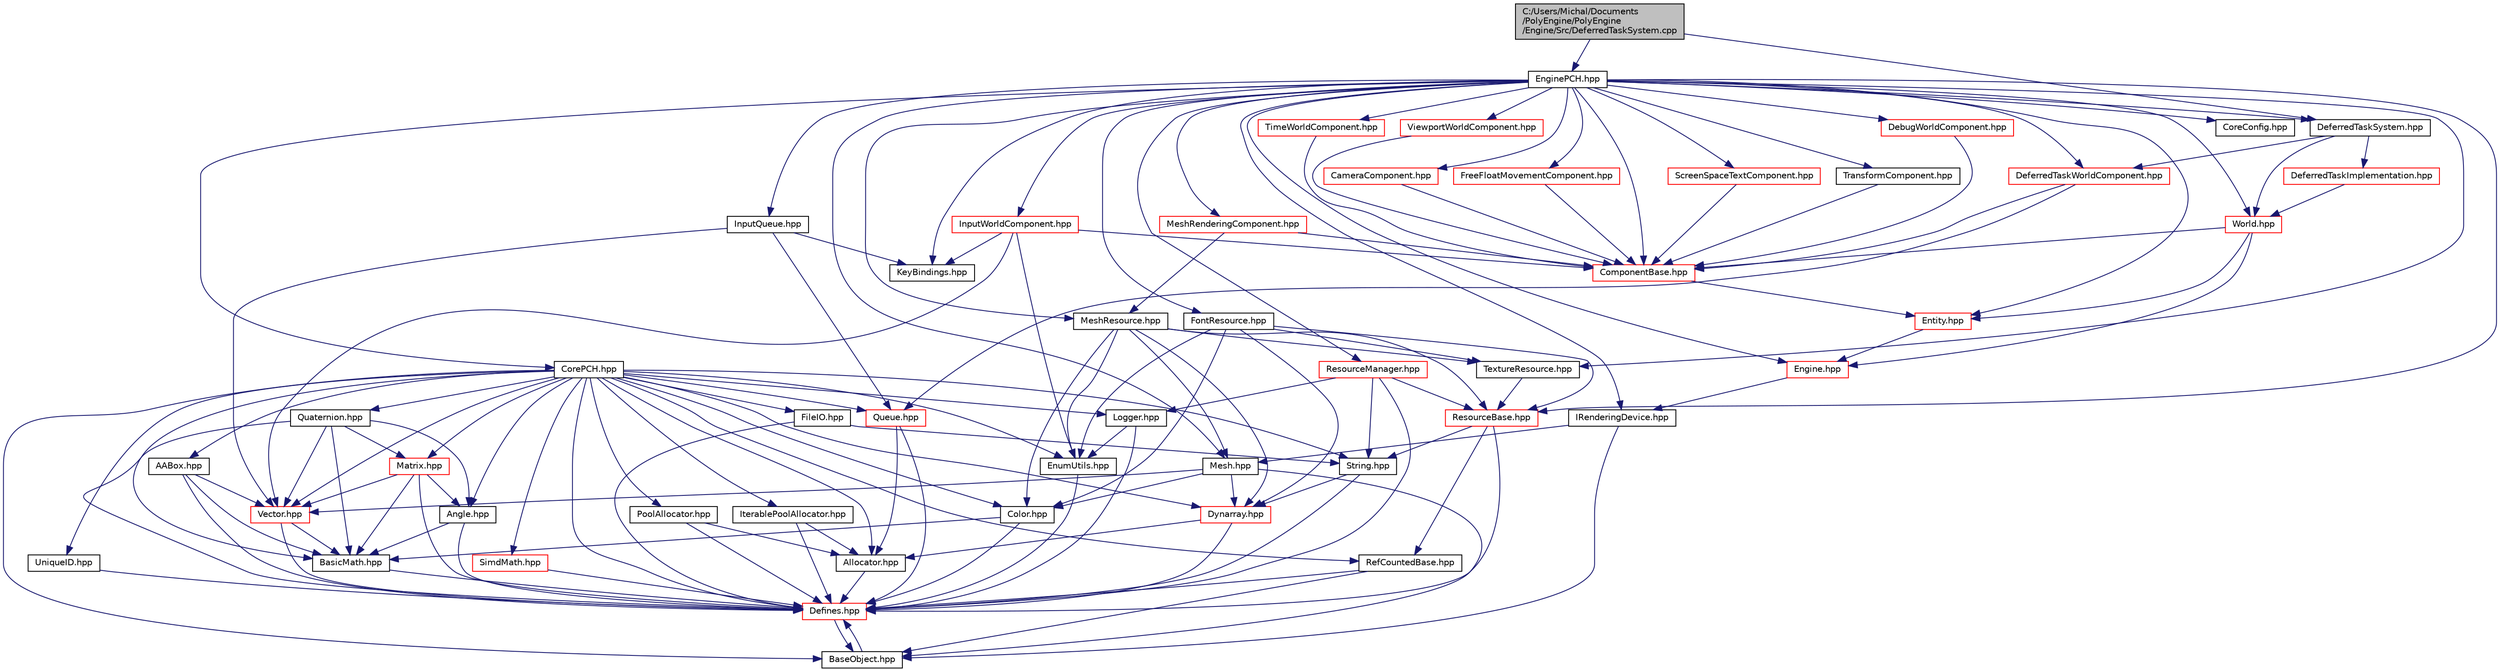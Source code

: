 digraph "C:/Users/Michal/Documents/PolyEngine/PolyEngine/Engine/Src/DeferredTaskSystem.cpp"
{
  edge [fontname="Helvetica",fontsize="10",labelfontname="Helvetica",labelfontsize="10"];
  node [fontname="Helvetica",fontsize="10",shape=record];
  Node0 [label="C:/Users/Michal/Documents\l/PolyEngine/PolyEngine\l/Engine/Src/DeferredTaskSystem.cpp",height=0.2,width=0.4,color="black", fillcolor="grey75", style="filled", fontcolor="black"];
  Node0 -> Node1 [color="midnightblue",fontsize="10",style="solid",fontname="Helvetica"];
  Node1 [label="EnginePCH.hpp",height=0.2,width=0.4,color="black", fillcolor="white", style="filled",URL="$_engine_p_c_h_8hpp.html"];
  Node1 -> Node2 [color="midnightblue",fontsize="10",style="solid",fontname="Helvetica"];
  Node2 [label="CorePCH.hpp",height=0.2,width=0.4,color="black", fillcolor="white", style="filled",URL="$_core_p_c_h_8hpp.html"];
  Node2 -> Node3 [color="midnightblue",fontsize="10",style="solid",fontname="Helvetica"];
  Node3 [label="Defines.hpp",height=0.2,width=0.4,color="red", fillcolor="white", style="filled",URL="$_defines_8hpp.html"];
  Node3 -> Node16 [color="midnightblue",fontsize="10",style="solid",fontname="Helvetica"];
  Node16 [label="BaseObject.hpp",height=0.2,width=0.4,color="black", fillcolor="white", style="filled",URL="$_base_object_8hpp.html"];
  Node16 -> Node3 [color="midnightblue",fontsize="10",style="solid",fontname="Helvetica"];
  Node2 -> Node17 [color="midnightblue",fontsize="10",style="solid",fontname="Helvetica"];
  Node17 [label="BasicMath.hpp",height=0.2,width=0.4,color="black", fillcolor="white", style="filled",URL="$_basic_math_8hpp.html"];
  Node17 -> Node3 [color="midnightblue",fontsize="10",style="solid",fontname="Helvetica"];
  Node2 -> Node18 [color="midnightblue",fontsize="10",style="solid",fontname="Helvetica"];
  Node18 [label="Angle.hpp",height=0.2,width=0.4,color="black", fillcolor="white", style="filled",URL="$_angle_8hpp.html"];
  Node18 -> Node3 [color="midnightblue",fontsize="10",style="solid",fontname="Helvetica"];
  Node18 -> Node17 [color="midnightblue",fontsize="10",style="solid",fontname="Helvetica"];
  Node2 -> Node19 [color="midnightblue",fontsize="10",style="solid",fontname="Helvetica"];
  Node19 [label="Vector.hpp",height=0.2,width=0.4,color="red", fillcolor="white", style="filled",URL="$_vector_8hpp.html"];
  Node19 -> Node3 [color="midnightblue",fontsize="10",style="solid",fontname="Helvetica"];
  Node19 -> Node17 [color="midnightblue",fontsize="10",style="solid",fontname="Helvetica"];
  Node2 -> Node21 [color="midnightblue",fontsize="10",style="solid",fontname="Helvetica"];
  Node21 [label="Matrix.hpp",height=0.2,width=0.4,color="red", fillcolor="white", style="filled",URL="$_matrix_8hpp.html"];
  Node21 -> Node3 [color="midnightblue",fontsize="10",style="solid",fontname="Helvetica"];
  Node21 -> Node17 [color="midnightblue",fontsize="10",style="solid",fontname="Helvetica"];
  Node21 -> Node19 [color="midnightblue",fontsize="10",style="solid",fontname="Helvetica"];
  Node21 -> Node18 [color="midnightblue",fontsize="10",style="solid",fontname="Helvetica"];
  Node2 -> Node22 [color="midnightblue",fontsize="10",style="solid",fontname="Helvetica"];
  Node22 [label="Quaternion.hpp",height=0.2,width=0.4,color="black", fillcolor="white", style="filled",URL="$_quaternion_8hpp.html"];
  Node22 -> Node3 [color="midnightblue",fontsize="10",style="solid",fontname="Helvetica"];
  Node22 -> Node17 [color="midnightblue",fontsize="10",style="solid",fontname="Helvetica"];
  Node22 -> Node18 [color="midnightblue",fontsize="10",style="solid",fontname="Helvetica"];
  Node22 -> Node19 [color="midnightblue",fontsize="10",style="solid",fontname="Helvetica"];
  Node22 -> Node21 [color="midnightblue",fontsize="10",style="solid",fontname="Helvetica"];
  Node2 -> Node23 [color="midnightblue",fontsize="10",style="solid",fontname="Helvetica"];
  Node23 [label="SimdMath.hpp",height=0.2,width=0.4,color="red", fillcolor="white", style="filled",URL="$_simd_math_8hpp.html"];
  Node23 -> Node3 [color="midnightblue",fontsize="10",style="solid",fontname="Helvetica"];
  Node2 -> Node24 [color="midnightblue",fontsize="10",style="solid",fontname="Helvetica"];
  Node24 [label="AABox.hpp",height=0.2,width=0.4,color="black", fillcolor="white", style="filled",URL="$_a_a_box_8hpp.html"];
  Node24 -> Node3 [color="midnightblue",fontsize="10",style="solid",fontname="Helvetica"];
  Node24 -> Node17 [color="midnightblue",fontsize="10",style="solid",fontname="Helvetica"];
  Node24 -> Node19 [color="midnightblue",fontsize="10",style="solid",fontname="Helvetica"];
  Node2 -> Node16 [color="midnightblue",fontsize="10",style="solid",fontname="Helvetica"];
  Node2 -> Node25 [color="midnightblue",fontsize="10",style="solid",fontname="Helvetica"];
  Node25 [label="Allocator.hpp",height=0.2,width=0.4,color="black", fillcolor="white", style="filled",URL="$_allocator_8hpp.html"];
  Node25 -> Node3 [color="midnightblue",fontsize="10",style="solid",fontname="Helvetica"];
  Node2 -> Node26 [color="midnightblue",fontsize="10",style="solid",fontname="Helvetica"];
  Node26 [label="PoolAllocator.hpp",height=0.2,width=0.4,color="black", fillcolor="white", style="filled",URL="$_pool_allocator_8hpp.html"];
  Node26 -> Node3 [color="midnightblue",fontsize="10",style="solid",fontname="Helvetica"];
  Node26 -> Node25 [color="midnightblue",fontsize="10",style="solid",fontname="Helvetica"];
  Node2 -> Node27 [color="midnightblue",fontsize="10",style="solid",fontname="Helvetica"];
  Node27 [label="IterablePoolAllocator.hpp",height=0.2,width=0.4,color="black", fillcolor="white", style="filled",URL="$_iterable_pool_allocator_8hpp.html"];
  Node27 -> Node3 [color="midnightblue",fontsize="10",style="solid",fontname="Helvetica"];
  Node27 -> Node25 [color="midnightblue",fontsize="10",style="solid",fontname="Helvetica"];
  Node2 -> Node28 [color="midnightblue",fontsize="10",style="solid",fontname="Helvetica"];
  Node28 [label="RefCountedBase.hpp",height=0.2,width=0.4,color="black", fillcolor="white", style="filled",URL="$_ref_counted_base_8hpp.html"];
  Node28 -> Node3 [color="midnightblue",fontsize="10",style="solid",fontname="Helvetica"];
  Node28 -> Node16 [color="midnightblue",fontsize="10",style="solid",fontname="Helvetica"];
  Node2 -> Node29 [color="midnightblue",fontsize="10",style="solid",fontname="Helvetica"];
  Node29 [label="String.hpp",height=0.2,width=0.4,color="black", fillcolor="white", style="filled",URL="$_string_8hpp.html"];
  Node29 -> Node3 [color="midnightblue",fontsize="10",style="solid",fontname="Helvetica"];
  Node29 -> Node30 [color="midnightblue",fontsize="10",style="solid",fontname="Helvetica"];
  Node30 [label="Dynarray.hpp",height=0.2,width=0.4,color="red", fillcolor="white", style="filled",URL="$_dynarray_8hpp.html"];
  Node30 -> Node3 [color="midnightblue",fontsize="10",style="solid",fontname="Helvetica"];
  Node30 -> Node25 [color="midnightblue",fontsize="10",style="solid",fontname="Helvetica"];
  Node2 -> Node30 [color="midnightblue",fontsize="10",style="solid",fontname="Helvetica"];
  Node2 -> Node32 [color="midnightblue",fontsize="10",style="solid",fontname="Helvetica"];
  Node32 [label="Queue.hpp",height=0.2,width=0.4,color="red", fillcolor="white", style="filled",URL="$_queue_8hpp.html"];
  Node32 -> Node3 [color="midnightblue",fontsize="10",style="solid",fontname="Helvetica"];
  Node32 -> Node25 [color="midnightblue",fontsize="10",style="solid",fontname="Helvetica"];
  Node2 -> Node33 [color="midnightblue",fontsize="10",style="solid",fontname="Helvetica"];
  Node33 [label="Color.hpp",height=0.2,width=0.4,color="black", fillcolor="white", style="filled",URL="$_color_8hpp.html"];
  Node33 -> Node3 [color="midnightblue",fontsize="10",style="solid",fontname="Helvetica"];
  Node33 -> Node17 [color="midnightblue",fontsize="10",style="solid",fontname="Helvetica"];
  Node2 -> Node34 [color="midnightblue",fontsize="10",style="solid",fontname="Helvetica"];
  Node34 [label="FileIO.hpp",height=0.2,width=0.4,color="black", fillcolor="white", style="filled",URL="$_file_i_o_8hpp.html"];
  Node34 -> Node3 [color="midnightblue",fontsize="10",style="solid",fontname="Helvetica"];
  Node34 -> Node29 [color="midnightblue",fontsize="10",style="solid",fontname="Helvetica"];
  Node2 -> Node35 [color="midnightblue",fontsize="10",style="solid",fontname="Helvetica"];
  Node35 [label="Logger.hpp",height=0.2,width=0.4,color="black", fillcolor="white", style="filled",URL="$_logger_8hpp.html"];
  Node35 -> Node3 [color="midnightblue",fontsize="10",style="solid",fontname="Helvetica"];
  Node35 -> Node36 [color="midnightblue",fontsize="10",style="solid",fontname="Helvetica"];
  Node36 [label="EnumUtils.hpp",height=0.2,width=0.4,color="black", fillcolor="white", style="filled",URL="$_enum_utils_8hpp.html"];
  Node36 -> Node3 [color="midnightblue",fontsize="10",style="solid",fontname="Helvetica"];
  Node2 -> Node37 [color="midnightblue",fontsize="10",style="solid",fontname="Helvetica"];
  Node37 [label="UniqueID.hpp",height=0.2,width=0.4,color="black", fillcolor="white", style="filled",URL="$_unique_i_d_8hpp.html"];
  Node37 -> Node3 [color="midnightblue",fontsize="10",style="solid",fontname="Helvetica"];
  Node2 -> Node36 [color="midnightblue",fontsize="10",style="solid",fontname="Helvetica"];
  Node1 -> Node38 [color="midnightblue",fontsize="10",style="solid",fontname="Helvetica"];
  Node38 [label="Engine.hpp",height=0.2,width=0.4,color="red", fillcolor="white", style="filled",URL="$_engine_8hpp.html"];
  Node38 -> Node44 [color="midnightblue",fontsize="10",style="solid",fontname="Helvetica"];
  Node44 [label="IRenderingDevice.hpp",height=0.2,width=0.4,color="black", fillcolor="white", style="filled",URL="$_i_rendering_device_8hpp.html"];
  Node44 -> Node16 [color="midnightblue",fontsize="10",style="solid",fontname="Helvetica"];
  Node44 -> Node45 [color="midnightblue",fontsize="10",style="solid",fontname="Helvetica"];
  Node45 [label="Mesh.hpp",height=0.2,width=0.4,color="black", fillcolor="white", style="filled",URL="$_mesh_8hpp.html"];
  Node45 -> Node16 [color="midnightblue",fontsize="10",style="solid",fontname="Helvetica"];
  Node45 -> Node30 [color="midnightblue",fontsize="10",style="solid",fontname="Helvetica"];
  Node45 -> Node19 [color="midnightblue",fontsize="10",style="solid",fontname="Helvetica"];
  Node45 -> Node33 [color="midnightblue",fontsize="10",style="solid",fontname="Helvetica"];
  Node1 -> Node49 [color="midnightblue",fontsize="10",style="solid",fontname="Helvetica"];
  Node49 [label="ComponentBase.hpp",height=0.2,width=0.4,color="red", fillcolor="white", style="filled",URL="$_component_base_8hpp.html"];
  Node49 -> Node50 [color="midnightblue",fontsize="10",style="solid",fontname="Helvetica"];
  Node50 [label="Entity.hpp",height=0.2,width=0.4,color="red", fillcolor="white", style="filled",URL="$_entity_8hpp.html"];
  Node50 -> Node38 [color="midnightblue",fontsize="10",style="solid",fontname="Helvetica"];
  Node1 -> Node50 [color="midnightblue",fontsize="10",style="solid",fontname="Helvetica"];
  Node1 -> Node52 [color="midnightblue",fontsize="10",style="solid",fontname="Helvetica"];
  Node52 [label="World.hpp",height=0.2,width=0.4,color="red", fillcolor="white", style="filled",URL="$_world_8hpp.html"];
  Node52 -> Node50 [color="midnightblue",fontsize="10",style="solid",fontname="Helvetica"];
  Node52 -> Node38 [color="midnightblue",fontsize="10",style="solid",fontname="Helvetica"];
  Node52 -> Node49 [color="midnightblue",fontsize="10",style="solid",fontname="Helvetica"];
  Node1 -> Node44 [color="midnightblue",fontsize="10",style="solid",fontname="Helvetica"];
  Node1 -> Node47 [color="midnightblue",fontsize="10",style="solid",fontname="Helvetica"];
  Node47 [label="InputQueue.hpp",height=0.2,width=0.4,color="black", fillcolor="white", style="filled",URL="$_input_queue_8hpp.html"];
  Node47 -> Node32 [color="midnightblue",fontsize="10",style="solid",fontname="Helvetica"];
  Node47 -> Node19 [color="midnightblue",fontsize="10",style="solid",fontname="Helvetica"];
  Node47 -> Node48 [color="midnightblue",fontsize="10",style="solid",fontname="Helvetica"];
  Node48 [label="KeyBindings.hpp",height=0.2,width=0.4,color="black", fillcolor="white", style="filled",URL="$_key_bindings_8hpp.html"];
  Node1 -> Node48 [color="midnightblue",fontsize="10",style="solid",fontname="Helvetica"];
  Node1 -> Node45 [color="midnightblue",fontsize="10",style="solid",fontname="Helvetica"];
  Node1 -> Node53 [color="midnightblue",fontsize="10",style="solid",fontname="Helvetica"];
  Node53 [label="ResourceBase.hpp",height=0.2,width=0.4,color="red", fillcolor="white", style="filled",URL="$_resource_base_8hpp.html"];
  Node53 -> Node3 [color="midnightblue",fontsize="10",style="solid",fontname="Helvetica"];
  Node53 -> Node29 [color="midnightblue",fontsize="10",style="solid",fontname="Helvetica"];
  Node53 -> Node28 [color="midnightblue",fontsize="10",style="solid",fontname="Helvetica"];
  Node1 -> Node55 [color="midnightblue",fontsize="10",style="solid",fontname="Helvetica"];
  Node55 [label="ResourceManager.hpp",height=0.2,width=0.4,color="red", fillcolor="white", style="filled",URL="$_resource_manager_8hpp.html"];
  Node55 -> Node3 [color="midnightblue",fontsize="10",style="solid",fontname="Helvetica"];
  Node55 -> Node35 [color="midnightblue",fontsize="10",style="solid",fontname="Helvetica"];
  Node55 -> Node29 [color="midnightblue",fontsize="10",style="solid",fontname="Helvetica"];
  Node55 -> Node53 [color="midnightblue",fontsize="10",style="solid",fontname="Helvetica"];
  Node1 -> Node57 [color="midnightblue",fontsize="10",style="solid",fontname="Helvetica"];
  Node57 [label="TextureResource.hpp",height=0.2,width=0.4,color="black", fillcolor="white", style="filled",URL="$_texture_resource_8hpp.html"];
  Node57 -> Node53 [color="midnightblue",fontsize="10",style="solid",fontname="Helvetica"];
  Node1 -> Node58 [color="midnightblue",fontsize="10",style="solid",fontname="Helvetica"];
  Node58 [label="MeshResource.hpp",height=0.2,width=0.4,color="black", fillcolor="white", style="filled",URL="$_mesh_resource_8hpp.html"];
  Node58 -> Node30 [color="midnightblue",fontsize="10",style="solid",fontname="Helvetica"];
  Node58 -> Node36 [color="midnightblue",fontsize="10",style="solid",fontname="Helvetica"];
  Node58 -> Node33 [color="midnightblue",fontsize="10",style="solid",fontname="Helvetica"];
  Node58 -> Node53 [color="midnightblue",fontsize="10",style="solid",fontname="Helvetica"];
  Node58 -> Node57 [color="midnightblue",fontsize="10",style="solid",fontname="Helvetica"];
  Node58 -> Node45 [color="midnightblue",fontsize="10",style="solid",fontname="Helvetica"];
  Node1 -> Node59 [color="midnightblue",fontsize="10",style="solid",fontname="Helvetica"];
  Node59 [label="FontResource.hpp",height=0.2,width=0.4,color="black", fillcolor="white", style="filled",URL="$_font_resource_8hpp.html"];
  Node59 -> Node30 [color="midnightblue",fontsize="10",style="solid",fontname="Helvetica"];
  Node59 -> Node36 [color="midnightblue",fontsize="10",style="solid",fontname="Helvetica"];
  Node59 -> Node33 [color="midnightblue",fontsize="10",style="solid",fontname="Helvetica"];
  Node59 -> Node53 [color="midnightblue",fontsize="10",style="solid",fontname="Helvetica"];
  Node59 -> Node57 [color="midnightblue",fontsize="10",style="solid",fontname="Helvetica"];
  Node1 -> Node60 [color="midnightblue",fontsize="10",style="solid",fontname="Helvetica"];
  Node60 [label="CameraComponent.hpp",height=0.2,width=0.4,color="red", fillcolor="white", style="filled",URL="$_camera_component_8hpp.html"];
  Node60 -> Node49 [color="midnightblue",fontsize="10",style="solid",fontname="Helvetica"];
  Node1 -> Node62 [color="midnightblue",fontsize="10",style="solid",fontname="Helvetica"];
  Node62 [label="FreeFloatMovementComponent.hpp",height=0.2,width=0.4,color="red", fillcolor="white", style="filled",URL="$_free_float_movement_component_8hpp.html"];
  Node62 -> Node49 [color="midnightblue",fontsize="10",style="solid",fontname="Helvetica"];
  Node1 -> Node64 [color="midnightblue",fontsize="10",style="solid",fontname="Helvetica"];
  Node64 [label="MeshRenderingComponent.hpp",height=0.2,width=0.4,color="red", fillcolor="white", style="filled",URL="$_mesh_rendering_component_8hpp.html"];
  Node64 -> Node49 [color="midnightblue",fontsize="10",style="solid",fontname="Helvetica"];
  Node64 -> Node58 [color="midnightblue",fontsize="10",style="solid",fontname="Helvetica"];
  Node1 -> Node66 [color="midnightblue",fontsize="10",style="solid",fontname="Helvetica"];
  Node66 [label="ScreenSpaceTextComponent.hpp",height=0.2,width=0.4,color="red", fillcolor="white", style="filled",URL="$_screen_space_text_component_8hpp.html"];
  Node66 -> Node49 [color="midnightblue",fontsize="10",style="solid",fontname="Helvetica"];
  Node1 -> Node68 [color="midnightblue",fontsize="10",style="solid",fontname="Helvetica"];
  Node68 [label="TransformComponent.hpp",height=0.2,width=0.4,color="black", fillcolor="white", style="filled",URL="$_transform_component_8hpp.html"];
  Node68 -> Node49 [color="midnightblue",fontsize="10",style="solid",fontname="Helvetica"];
  Node1 -> Node69 [color="midnightblue",fontsize="10",style="solid",fontname="Helvetica"];
  Node69 [label="DebugWorldComponent.hpp",height=0.2,width=0.4,color="red", fillcolor="white", style="filled",URL="$_debug_world_component_8hpp.html"];
  Node69 -> Node49 [color="midnightblue",fontsize="10",style="solid",fontname="Helvetica"];
  Node1 -> Node72 [color="midnightblue",fontsize="10",style="solid",fontname="Helvetica"];
  Node72 [label="InputWorldComponent.hpp",height=0.2,width=0.4,color="red", fillcolor="white", style="filled",URL="$_input_world_component_8hpp.html"];
  Node72 -> Node19 [color="midnightblue",fontsize="10",style="solid",fontname="Helvetica"];
  Node72 -> Node36 [color="midnightblue",fontsize="10",style="solid",fontname="Helvetica"];
  Node72 -> Node49 [color="midnightblue",fontsize="10",style="solid",fontname="Helvetica"];
  Node72 -> Node48 [color="midnightblue",fontsize="10",style="solid",fontname="Helvetica"];
  Node1 -> Node74 [color="midnightblue",fontsize="10",style="solid",fontname="Helvetica"];
  Node74 [label="TimeWorldComponent.hpp",height=0.2,width=0.4,color="red", fillcolor="white", style="filled",URL="$_time_world_component_8hpp.html"];
  Node74 -> Node49 [color="midnightblue",fontsize="10",style="solid",fontname="Helvetica"];
  Node1 -> Node77 [color="midnightblue",fontsize="10",style="solid",fontname="Helvetica"];
  Node77 [label="ViewportWorldComponent.hpp",height=0.2,width=0.4,color="red", fillcolor="white", style="filled",URL="$_viewport_world_component_8hpp.html"];
  Node77 -> Node49 [color="midnightblue",fontsize="10",style="solid",fontname="Helvetica"];
  Node1 -> Node79 [color="midnightblue",fontsize="10",style="solid",fontname="Helvetica"];
  Node79 [label="DeferredTaskWorldComponent.hpp",height=0.2,width=0.4,color="red", fillcolor="white", style="filled",URL="$_deferred_task_world_component_8hpp.html"];
  Node79 -> Node32 [color="midnightblue",fontsize="10",style="solid",fontname="Helvetica"];
  Node79 -> Node49 [color="midnightblue",fontsize="10",style="solid",fontname="Helvetica"];
  Node1 -> Node81 [color="midnightblue",fontsize="10",style="solid",fontname="Helvetica"];
  Node81 [label="DeferredTaskSystem.hpp",height=0.2,width=0.4,color="black", fillcolor="white", style="filled",URL="$_deferred_task_system_8hpp.html"];
  Node81 -> Node82 [color="midnightblue",fontsize="10",style="solid",fontname="Helvetica"];
  Node82 [label="DeferredTaskImplementation.hpp",height=0.2,width=0.4,color="red", fillcolor="white", style="filled",URL="$_deferred_task_implementation_8hpp.html"];
  Node82 -> Node52 [color="midnightblue",fontsize="10",style="solid",fontname="Helvetica"];
  Node81 -> Node79 [color="midnightblue",fontsize="10",style="solid",fontname="Helvetica"];
  Node81 -> Node52 [color="midnightblue",fontsize="10",style="solid",fontname="Helvetica"];
  Node1 -> Node83 [color="midnightblue",fontsize="10",style="solid",fontname="Helvetica"];
  Node83 [label="CoreConfig.hpp",height=0.2,width=0.4,color="black", fillcolor="white", style="filled",URL="$_core_config_8hpp.html"];
  Node0 -> Node81 [color="midnightblue",fontsize="10",style="solid",fontname="Helvetica"];
}
